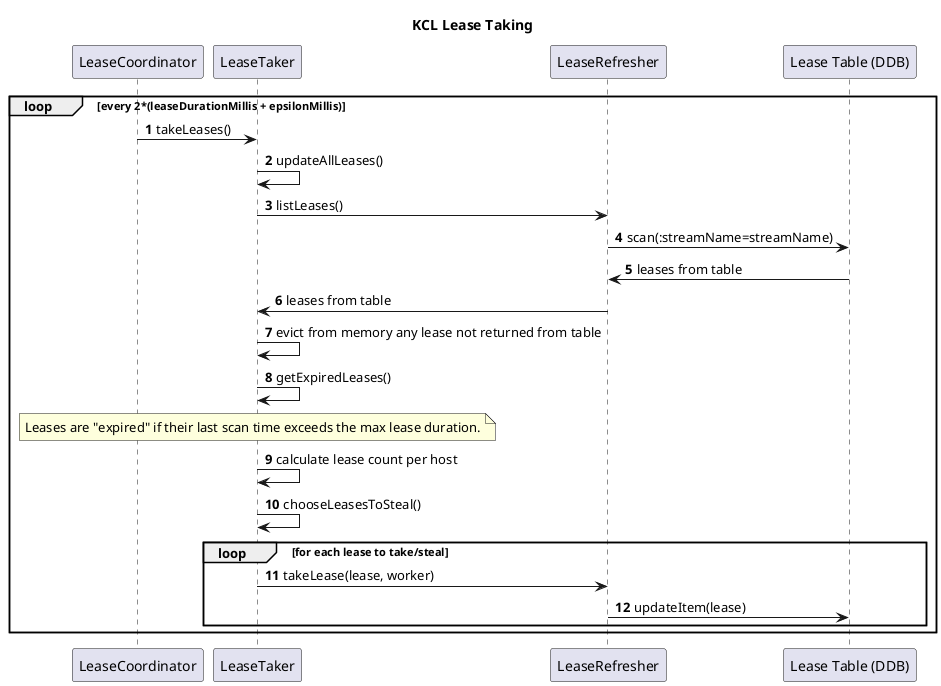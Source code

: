 @startuml
'https://plantuml.com/sequence-diagram

autonumber

title KCL Lease Taking

participant LeaseCoordinator as LC
participant LeaseTaker as LT
participant LeaseRefresher as LR
participant "Lease Table (DDB)" as DDB

loop every 2*(leaseDurationMillis + epsilonMillis)
  LC->LT: takeLeases()
  LT->LT: updateAllLeases()
  LT->LR: listLeases()
  LR->DDB: scan(:streamName=streamName)
  DDB->LR: leases from table
  LR->LT: leases from table
  LT->LT: evict from memory any lease not returned from table
  LT->LT: getExpiredLeases()
  note over LT
    Leases are "expired" if their last scan time exceeds the max lease duration.
  end note
  LT->LT: calculate lease count per host
  LT->LT: chooseLeasesToSteal()
  loop for each lease to take/steal
    LT->LR: takeLease(lease, worker)
    LR->DDB: updateItem(lease)
  end
end

@enduml